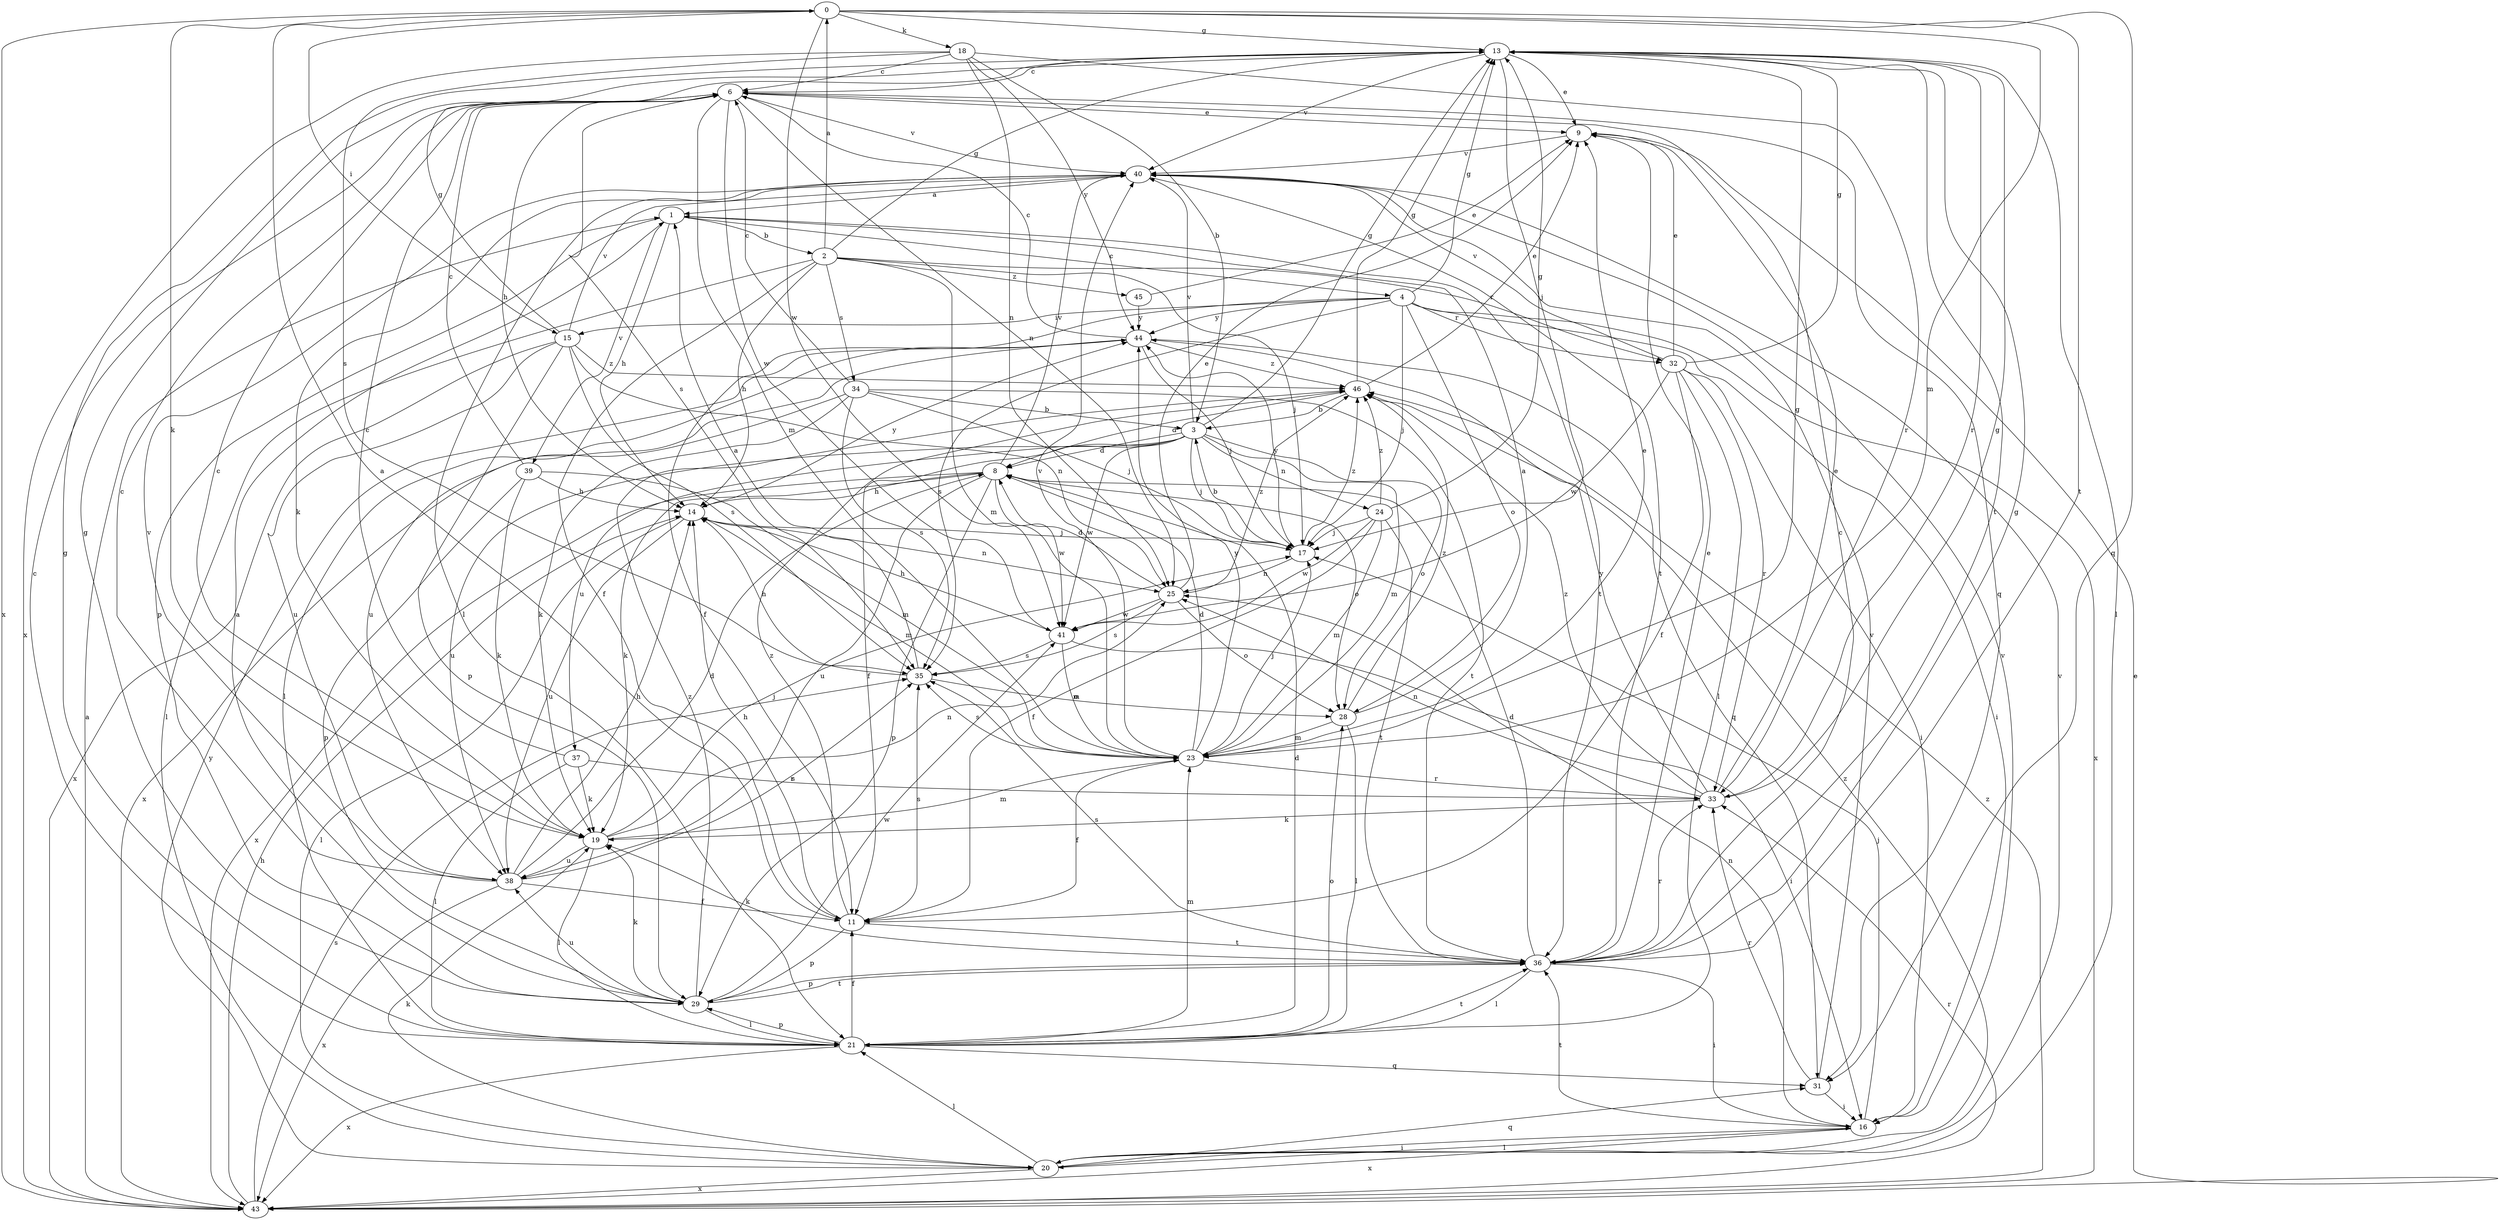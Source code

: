 strict digraph  {
0;
1;
2;
3;
4;
6;
8;
9;
11;
13;
14;
15;
16;
17;
18;
19;
20;
21;
23;
24;
25;
28;
29;
31;
32;
33;
34;
35;
36;
37;
38;
39;
40;
41;
43;
44;
45;
46;
0 -> 13  [label=g];
0 -> 15  [label=i];
0 -> 18  [label=k];
0 -> 19  [label=k];
0 -> 23  [label=m];
0 -> 31  [label=q];
0 -> 36  [label=t];
0 -> 41  [label=w];
0 -> 43  [label=x];
1 -> 2  [label=b];
1 -> 4  [label=c];
1 -> 14  [label=h];
1 -> 29  [label=p];
1 -> 36  [label=t];
1 -> 39  [label=v];
2 -> 0  [label=a];
2 -> 11  [label=f];
2 -> 13  [label=g];
2 -> 14  [label=h];
2 -> 17  [label=j];
2 -> 20  [label=l];
2 -> 23  [label=m];
2 -> 32  [label=r];
2 -> 34  [label=s];
2 -> 45  [label=z];
3 -> 8  [label=d];
3 -> 11  [label=f];
3 -> 13  [label=g];
3 -> 17  [label=j];
3 -> 23  [label=m];
3 -> 24  [label=n];
3 -> 28  [label=o];
3 -> 37  [label=u];
3 -> 38  [label=u];
3 -> 40  [label=v];
3 -> 41  [label=w];
4 -> 11  [label=f];
4 -> 13  [label=g];
4 -> 15  [label=i];
4 -> 16  [label=i];
4 -> 17  [label=j];
4 -> 28  [label=o];
4 -> 32  [label=r];
4 -> 35  [label=s];
4 -> 43  [label=x];
4 -> 44  [label=y];
6 -> 9  [label=e];
6 -> 14  [label=h];
6 -> 23  [label=m];
6 -> 25  [label=n];
6 -> 31  [label=q];
6 -> 35  [label=s];
6 -> 40  [label=v];
6 -> 41  [label=w];
8 -> 14  [label=h];
8 -> 19  [label=k];
8 -> 28  [label=o];
8 -> 29  [label=p];
8 -> 38  [label=u];
8 -> 40  [label=v];
8 -> 41  [label=w];
8 -> 43  [label=x];
9 -> 40  [label=v];
11 -> 0  [label=a];
11 -> 14  [label=h];
11 -> 29  [label=p];
11 -> 35  [label=s];
11 -> 36  [label=t];
11 -> 46  [label=z];
13 -> 6  [label=c];
13 -> 9  [label=e];
13 -> 17  [label=j];
13 -> 20  [label=l];
13 -> 33  [label=r];
13 -> 36  [label=t];
13 -> 40  [label=v];
14 -> 17  [label=j];
14 -> 20  [label=l];
14 -> 23  [label=m];
14 -> 25  [label=n];
14 -> 38  [label=u];
14 -> 44  [label=y];
15 -> 13  [label=g];
15 -> 25  [label=n];
15 -> 29  [label=p];
15 -> 35  [label=s];
15 -> 38  [label=u];
15 -> 40  [label=v];
15 -> 43  [label=x];
15 -> 46  [label=z];
16 -> 17  [label=j];
16 -> 20  [label=l];
16 -> 25  [label=n];
16 -> 36  [label=t];
16 -> 40  [label=v];
16 -> 43  [label=x];
17 -> 3  [label=b];
17 -> 25  [label=n];
17 -> 44  [label=y];
17 -> 46  [label=z];
18 -> 3  [label=b];
18 -> 6  [label=c];
18 -> 25  [label=n];
18 -> 33  [label=r];
18 -> 35  [label=s];
18 -> 43  [label=x];
18 -> 44  [label=y];
19 -> 6  [label=c];
19 -> 17  [label=j];
19 -> 21  [label=l];
19 -> 23  [label=m];
19 -> 25  [label=n];
19 -> 38  [label=u];
20 -> 16  [label=i];
20 -> 19  [label=k];
20 -> 21  [label=l];
20 -> 31  [label=q];
20 -> 40  [label=v];
20 -> 43  [label=x];
20 -> 44  [label=y];
20 -> 46  [label=z];
21 -> 6  [label=c];
21 -> 8  [label=d];
21 -> 11  [label=f];
21 -> 13  [label=g];
21 -> 23  [label=m];
21 -> 28  [label=o];
21 -> 29  [label=p];
21 -> 31  [label=q];
21 -> 36  [label=t];
21 -> 43  [label=x];
23 -> 8  [label=d];
23 -> 9  [label=e];
23 -> 11  [label=f];
23 -> 13  [label=g];
23 -> 17  [label=j];
23 -> 33  [label=r];
23 -> 35  [label=s];
23 -> 40  [label=v];
23 -> 44  [label=y];
24 -> 11  [label=f];
24 -> 13  [label=g];
24 -> 17  [label=j];
24 -> 23  [label=m];
24 -> 36  [label=t];
24 -> 41  [label=w];
24 -> 46  [label=z];
25 -> 8  [label=d];
25 -> 9  [label=e];
25 -> 28  [label=o];
25 -> 35  [label=s];
25 -> 41  [label=w];
25 -> 46  [label=z];
28 -> 1  [label=a];
28 -> 21  [label=l];
28 -> 23  [label=m];
28 -> 46  [label=z];
29 -> 1  [label=a];
29 -> 13  [label=g];
29 -> 19  [label=k];
29 -> 21  [label=l];
29 -> 36  [label=t];
29 -> 38  [label=u];
29 -> 41  [label=w];
29 -> 46  [label=z];
31 -> 16  [label=i];
31 -> 33  [label=r];
31 -> 40  [label=v];
32 -> 9  [label=e];
32 -> 11  [label=f];
32 -> 13  [label=g];
32 -> 16  [label=i];
32 -> 21  [label=l];
32 -> 33  [label=r];
32 -> 40  [label=v];
32 -> 41  [label=w];
33 -> 9  [label=e];
33 -> 13  [label=g];
33 -> 19  [label=k];
33 -> 25  [label=n];
33 -> 44  [label=y];
33 -> 46  [label=z];
34 -> 3  [label=b];
34 -> 6  [label=c];
34 -> 17  [label=j];
34 -> 19  [label=k];
34 -> 35  [label=s];
34 -> 36  [label=t];
34 -> 43  [label=x];
35 -> 1  [label=a];
35 -> 14  [label=h];
35 -> 28  [label=o];
36 -> 6  [label=c];
36 -> 8  [label=d];
36 -> 9  [label=e];
36 -> 13  [label=g];
36 -> 16  [label=i];
36 -> 19  [label=k];
36 -> 21  [label=l];
36 -> 29  [label=p];
36 -> 33  [label=r];
36 -> 35  [label=s];
37 -> 6  [label=c];
37 -> 19  [label=k];
37 -> 21  [label=l];
37 -> 33  [label=r];
38 -> 6  [label=c];
38 -> 8  [label=d];
38 -> 11  [label=f];
38 -> 14  [label=h];
38 -> 35  [label=s];
38 -> 40  [label=v];
38 -> 43  [label=x];
39 -> 6  [label=c];
39 -> 14  [label=h];
39 -> 19  [label=k];
39 -> 23  [label=m];
39 -> 29  [label=p];
40 -> 1  [label=a];
40 -> 19  [label=k];
40 -> 21  [label=l];
40 -> 36  [label=t];
41 -> 14  [label=h];
41 -> 16  [label=i];
41 -> 23  [label=m];
41 -> 35  [label=s];
43 -> 1  [label=a];
43 -> 9  [label=e];
43 -> 14  [label=h];
43 -> 33  [label=r];
43 -> 35  [label=s];
43 -> 46  [label=z];
44 -> 6  [label=c];
44 -> 17  [label=j];
44 -> 21  [label=l];
44 -> 31  [label=q];
44 -> 38  [label=u];
44 -> 46  [label=z];
45 -> 9  [label=e];
45 -> 44  [label=y];
46 -> 3  [label=b];
46 -> 8  [label=d];
46 -> 9  [label=e];
46 -> 13  [label=g];
}
